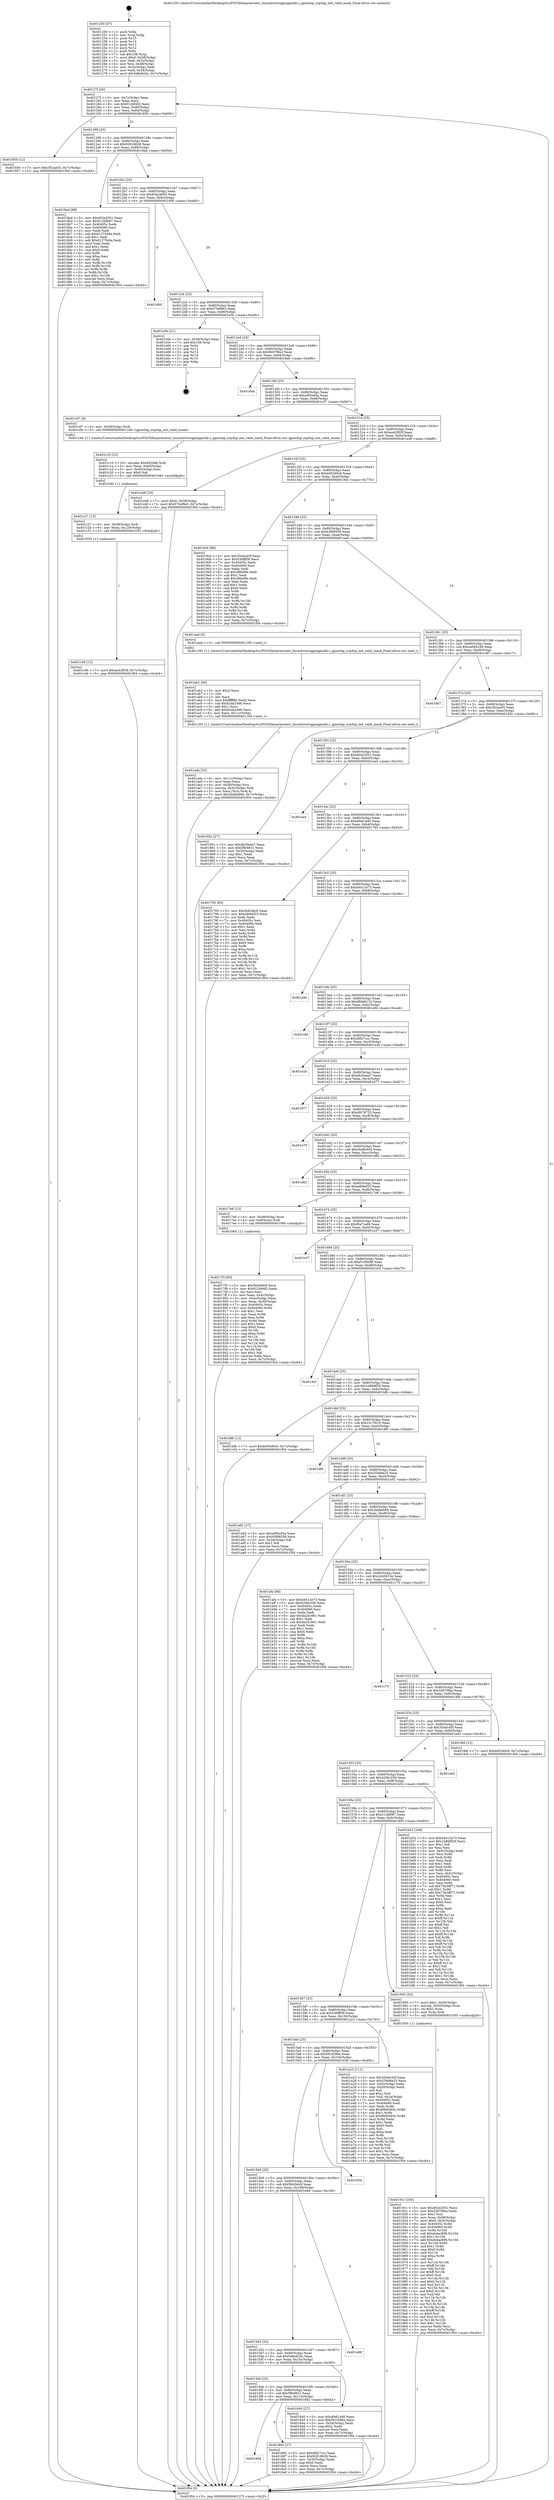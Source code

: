 digraph "0x401250" {
  label = "0x401250 (/mnt/c/Users/mathe/Desktop/tcc/POCII/binaries/extr_linuxdriversgpiogpiolib.c_gpiochip_irqchip_init_valid_mask_Final-ollvm.out::main(0))"
  labelloc = "t"
  node[shape=record]

  Entry [label="",width=0.3,height=0.3,shape=circle,fillcolor=black,style=filled]
  "0x40127f" [label="{
     0x40127f [26]\l
     | [instrs]\l
     &nbsp;&nbsp;0x40127f \<+3\>: mov -0x7c(%rbp),%eax\l
     &nbsp;&nbsp;0x401282 \<+2\>: mov %eax,%ecx\l
     &nbsp;&nbsp;0x401284 \<+6\>: sub $0x912b94f2,%ecx\l
     &nbsp;&nbsp;0x40128a \<+3\>: mov %eax,-0x80(%rbp)\l
     &nbsp;&nbsp;0x40128d \<+6\>: mov %ecx,-0x84(%rbp)\l
     &nbsp;&nbsp;0x401293 \<+6\>: je 0000000000401850 \<main+0x600\>\l
  }"]
  "0x401850" [label="{
     0x401850 [12]\l
     | [instrs]\l
     &nbsp;&nbsp;0x401850 \<+7\>: movl $0xcf52ae55,-0x7c(%rbp)\l
     &nbsp;&nbsp;0x401857 \<+5\>: jmp 0000000000401f04 \<main+0xcb4\>\l
  }"]
  "0x401299" [label="{
     0x401299 [25]\l
     | [instrs]\l
     &nbsp;&nbsp;0x401299 \<+5\>: jmp 000000000040129e \<main+0x4e\>\l
     &nbsp;&nbsp;0x40129e \<+3\>: mov -0x80(%rbp),%eax\l
     &nbsp;&nbsp;0x4012a1 \<+5\>: sub $0x92818628,%eax\l
     &nbsp;&nbsp;0x4012a6 \<+6\>: mov %eax,-0x88(%rbp)\l
     &nbsp;&nbsp;0x4012ac \<+6\>: je 00000000004018ad \<main+0x65d\>\l
  }"]
  Exit [label="",width=0.3,height=0.3,shape=circle,fillcolor=black,style=filled,peripheries=2]
  "0x4018ad" [label="{
     0x4018ad [88]\l
     | [instrs]\l
     &nbsp;&nbsp;0x4018ad \<+5\>: mov $0xd02e2051,%eax\l
     &nbsp;&nbsp;0x4018b2 \<+5\>: mov $0x512bf087,%ecx\l
     &nbsp;&nbsp;0x4018b7 \<+7\>: mov 0x40405c,%edx\l
     &nbsp;&nbsp;0x4018be \<+7\>: mov 0x404060,%esi\l
     &nbsp;&nbsp;0x4018c5 \<+2\>: mov %edx,%edi\l
     &nbsp;&nbsp;0x4018c7 \<+6\>: sub $0x6137549a,%edi\l
     &nbsp;&nbsp;0x4018cd \<+3\>: sub $0x1,%edi\l
     &nbsp;&nbsp;0x4018d0 \<+6\>: add $0x6137549a,%edi\l
     &nbsp;&nbsp;0x4018d6 \<+3\>: imul %edi,%edx\l
     &nbsp;&nbsp;0x4018d9 \<+3\>: and $0x1,%edx\l
     &nbsp;&nbsp;0x4018dc \<+3\>: cmp $0x0,%edx\l
     &nbsp;&nbsp;0x4018df \<+4\>: sete %r8b\l
     &nbsp;&nbsp;0x4018e3 \<+3\>: cmp $0xa,%esi\l
     &nbsp;&nbsp;0x4018e6 \<+4\>: setl %r9b\l
     &nbsp;&nbsp;0x4018ea \<+3\>: mov %r8b,%r10b\l
     &nbsp;&nbsp;0x4018ed \<+3\>: and %r9b,%r10b\l
     &nbsp;&nbsp;0x4018f0 \<+3\>: xor %r9b,%r8b\l
     &nbsp;&nbsp;0x4018f3 \<+3\>: or %r8b,%r10b\l
     &nbsp;&nbsp;0x4018f6 \<+4\>: test $0x1,%r10b\l
     &nbsp;&nbsp;0x4018fa \<+3\>: cmovne %ecx,%eax\l
     &nbsp;&nbsp;0x4018fd \<+3\>: mov %eax,-0x7c(%rbp)\l
     &nbsp;&nbsp;0x401900 \<+5\>: jmp 0000000000401f04 \<main+0xcb4\>\l
  }"]
  "0x4012b2" [label="{
     0x4012b2 [25]\l
     | [instrs]\l
     &nbsp;&nbsp;0x4012b2 \<+5\>: jmp 00000000004012b7 \<main+0x67\>\l
     &nbsp;&nbsp;0x4012b7 \<+3\>: mov -0x80(%rbp),%eax\l
     &nbsp;&nbsp;0x4012ba \<+5\>: sub $0x93a2a693,%eax\l
     &nbsp;&nbsp;0x4012bf \<+6\>: mov %eax,-0x8c(%rbp)\l
     &nbsp;&nbsp;0x4012c5 \<+6\>: je 0000000000401d00 \<main+0xab0\>\l
  }"]
  "0x401c36" [label="{
     0x401c36 [12]\l
     | [instrs]\l
     &nbsp;&nbsp;0x401c36 \<+7\>: movl $0xae42f03f,-0x7c(%rbp)\l
     &nbsp;&nbsp;0x401c3d \<+5\>: jmp 0000000000401f04 \<main+0xcb4\>\l
  }"]
  "0x401d00" [label="{
     0x401d00\l
  }", style=dashed]
  "0x4012cb" [label="{
     0x4012cb [25]\l
     | [instrs]\l
     &nbsp;&nbsp;0x4012cb \<+5\>: jmp 00000000004012d0 \<main+0x80\>\l
     &nbsp;&nbsp;0x4012d0 \<+3\>: mov -0x80(%rbp),%eax\l
     &nbsp;&nbsp;0x4012d3 \<+5\>: sub $0x975ef9e3,%eax\l
     &nbsp;&nbsp;0x4012d8 \<+6\>: mov %eax,-0x90(%rbp)\l
     &nbsp;&nbsp;0x4012de \<+6\>: je 0000000000401e5b \<main+0xc0b\>\l
  }"]
  "0x401c27" [label="{
     0x401c27 [15]\l
     | [instrs]\l
     &nbsp;&nbsp;0x401c27 \<+4\>: mov -0x58(%rbp),%rdi\l
     &nbsp;&nbsp;0x401c2b \<+6\>: mov %eax,-0x120(%rbp)\l
     &nbsp;&nbsp;0x401c31 \<+5\>: call 0000000000401030 \<free@plt\>\l
     | [calls]\l
     &nbsp;&nbsp;0x401030 \{1\} (unknown)\l
  }"]
  "0x401e5b" [label="{
     0x401e5b [21]\l
     | [instrs]\l
     &nbsp;&nbsp;0x401e5b \<+3\>: mov -0x38(%rbp),%eax\l
     &nbsp;&nbsp;0x401e5e \<+7\>: add $0x108,%rsp\l
     &nbsp;&nbsp;0x401e65 \<+1\>: pop %rbx\l
     &nbsp;&nbsp;0x401e66 \<+2\>: pop %r12\l
     &nbsp;&nbsp;0x401e68 \<+2\>: pop %r13\l
     &nbsp;&nbsp;0x401e6a \<+2\>: pop %r14\l
     &nbsp;&nbsp;0x401e6c \<+2\>: pop %r15\l
     &nbsp;&nbsp;0x401e6e \<+1\>: pop %rbp\l
     &nbsp;&nbsp;0x401e6f \<+1\>: ret\l
  }"]
  "0x4012e4" [label="{
     0x4012e4 [25]\l
     | [instrs]\l
     &nbsp;&nbsp;0x4012e4 \<+5\>: jmp 00000000004012e9 \<main+0x99\>\l
     &nbsp;&nbsp;0x4012e9 \<+3\>: mov -0x80(%rbp),%eax\l
     &nbsp;&nbsp;0x4012ec \<+5\>: sub $0x9b07f9a3,%eax\l
     &nbsp;&nbsp;0x4012f1 \<+6\>: mov %eax,-0x94(%rbp)\l
     &nbsp;&nbsp;0x4012f7 \<+6\>: je 00000000004016eb \<main+0x49b\>\l
  }"]
  "0x401c10" [label="{
     0x401c10 [23]\l
     | [instrs]\l
     &nbsp;&nbsp;0x401c10 \<+10\>: movabs $0x4020d6,%rdi\l
     &nbsp;&nbsp;0x401c1a \<+3\>: mov %eax,-0x60(%rbp)\l
     &nbsp;&nbsp;0x401c1d \<+3\>: mov -0x60(%rbp),%esi\l
     &nbsp;&nbsp;0x401c20 \<+2\>: mov $0x0,%al\l
     &nbsp;&nbsp;0x401c22 \<+5\>: call 0000000000401040 \<printf@plt\>\l
     | [calls]\l
     &nbsp;&nbsp;0x401040 \{1\} (unknown)\l
  }"]
  "0x4016eb" [label="{
     0x4016eb\l
  }", style=dashed]
  "0x4012fd" [label="{
     0x4012fd [25]\l
     | [instrs]\l
     &nbsp;&nbsp;0x4012fd \<+5\>: jmp 0000000000401302 \<main+0xb2\>\l
     &nbsp;&nbsp;0x401302 \<+3\>: mov -0x80(%rbp),%eax\l
     &nbsp;&nbsp;0x401305 \<+5\>: sub $0xa9f5e00a,%eax\l
     &nbsp;&nbsp;0x40130a \<+6\>: mov %eax,-0x98(%rbp)\l
     &nbsp;&nbsp;0x401310 \<+6\>: je 0000000000401c07 \<main+0x9b7\>\l
  }"]
  "0x401ada" [label="{
     0x401ada [32]\l
     | [instrs]\l
     &nbsp;&nbsp;0x401ada \<+6\>: mov -0x11c(%rbp),%ecx\l
     &nbsp;&nbsp;0x401ae0 \<+3\>: imul %eax,%ecx\l
     &nbsp;&nbsp;0x401ae3 \<+4\>: mov -0x58(%rbp),%rsi\l
     &nbsp;&nbsp;0x401ae7 \<+4\>: movslq -0x5c(%rbp),%rdi\l
     &nbsp;&nbsp;0x401aeb \<+3\>: mov %ecx,(%rsi,%rdi,4)\l
     &nbsp;&nbsp;0x401aee \<+7\>: movl $0x2bdbbb66,-0x7c(%rbp)\l
     &nbsp;&nbsp;0x401af5 \<+5\>: jmp 0000000000401f04 \<main+0xcb4\>\l
  }"]
  "0x401c07" [label="{
     0x401c07 [9]\l
     | [instrs]\l
     &nbsp;&nbsp;0x401c07 \<+4\>: mov -0x58(%rbp),%rdi\l
     &nbsp;&nbsp;0x401c0b \<+5\>: call 0000000000401240 \<gpiochip_irqchip_init_valid_mask\>\l
     | [calls]\l
     &nbsp;&nbsp;0x401240 \{1\} (/mnt/c/Users/mathe/Desktop/tcc/POCII/binaries/extr_linuxdriversgpiogpiolib.c_gpiochip_irqchip_init_valid_mask_Final-ollvm.out::gpiochip_irqchip_init_valid_mask)\l
  }"]
  "0x401316" [label="{
     0x401316 [25]\l
     | [instrs]\l
     &nbsp;&nbsp;0x401316 \<+5\>: jmp 000000000040131b \<main+0xcb\>\l
     &nbsp;&nbsp;0x40131b \<+3\>: mov -0x80(%rbp),%eax\l
     &nbsp;&nbsp;0x40131e \<+5\>: sub $0xae42f03f,%eax\l
     &nbsp;&nbsp;0x401323 \<+6\>: mov %eax,-0x9c(%rbp)\l
     &nbsp;&nbsp;0x401329 \<+6\>: je 0000000000401e48 \<main+0xbf8\>\l
  }"]
  "0x401ab2" [label="{
     0x401ab2 [40]\l
     | [instrs]\l
     &nbsp;&nbsp;0x401ab2 \<+5\>: mov $0x2,%ecx\l
     &nbsp;&nbsp;0x401ab7 \<+1\>: cltd\l
     &nbsp;&nbsp;0x401ab8 \<+2\>: idiv %ecx\l
     &nbsp;&nbsp;0x401aba \<+6\>: imul $0xfffffffe,%edx,%ecx\l
     &nbsp;&nbsp;0x401ac0 \<+6\>: sub $0xb2da2496,%ecx\l
     &nbsp;&nbsp;0x401ac6 \<+3\>: add $0x1,%ecx\l
     &nbsp;&nbsp;0x401ac9 \<+6\>: add $0xb2da2496,%ecx\l
     &nbsp;&nbsp;0x401acf \<+6\>: mov %ecx,-0x11c(%rbp)\l
     &nbsp;&nbsp;0x401ad5 \<+5\>: call 0000000000401160 \<next_i\>\l
     | [calls]\l
     &nbsp;&nbsp;0x401160 \{1\} (/mnt/c/Users/mathe/Desktop/tcc/POCII/binaries/extr_linuxdriversgpiogpiolib.c_gpiochip_irqchip_init_valid_mask_Final-ollvm.out::next_i)\l
  }"]
  "0x401e48" [label="{
     0x401e48 [19]\l
     | [instrs]\l
     &nbsp;&nbsp;0x401e48 \<+7\>: movl $0x0,-0x38(%rbp)\l
     &nbsp;&nbsp;0x401e4f \<+7\>: movl $0x975ef9e3,-0x7c(%rbp)\l
     &nbsp;&nbsp;0x401e56 \<+5\>: jmp 0000000000401f04 \<main+0xcb4\>\l
  }"]
  "0x40132f" [label="{
     0x40132f [25]\l
     | [instrs]\l
     &nbsp;&nbsp;0x40132f \<+5\>: jmp 0000000000401334 \<main+0xe4\>\l
     &nbsp;&nbsp;0x401334 \<+3\>: mov -0x80(%rbp),%eax\l
     &nbsp;&nbsp;0x401337 \<+5\>: sub $0xb003d0c6,%eax\l
     &nbsp;&nbsp;0x40133c \<+6\>: mov %eax,-0xa0(%rbp)\l
     &nbsp;&nbsp;0x401342 \<+6\>: je 00000000004019cb \<main+0x77b\>\l
  }"]
  "0x40191c" [label="{
     0x40191c [163]\l
     | [instrs]\l
     &nbsp;&nbsp;0x40191c \<+5\>: mov $0xd02e2051,%ecx\l
     &nbsp;&nbsp;0x401921 \<+5\>: mov $0x32670fea,%edx\l
     &nbsp;&nbsp;0x401926 \<+3\>: mov $0x1,%sil\l
     &nbsp;&nbsp;0x401929 \<+4\>: mov %rax,-0x58(%rbp)\l
     &nbsp;&nbsp;0x40192d \<+7\>: movl $0x0,-0x5c(%rbp)\l
     &nbsp;&nbsp;0x401934 \<+8\>: mov 0x40405c,%r8d\l
     &nbsp;&nbsp;0x40193c \<+8\>: mov 0x404060,%r9d\l
     &nbsp;&nbsp;0x401944 \<+3\>: mov %r8d,%r10d\l
     &nbsp;&nbsp;0x401947 \<+7\>: sub $0xeb4ac898,%r10d\l
     &nbsp;&nbsp;0x40194e \<+4\>: sub $0x1,%r10d\l
     &nbsp;&nbsp;0x401952 \<+7\>: add $0xeb4ac898,%r10d\l
     &nbsp;&nbsp;0x401959 \<+4\>: imul %r10d,%r8d\l
     &nbsp;&nbsp;0x40195d \<+4\>: and $0x1,%r8d\l
     &nbsp;&nbsp;0x401961 \<+4\>: cmp $0x0,%r8d\l
     &nbsp;&nbsp;0x401965 \<+4\>: sete %r11b\l
     &nbsp;&nbsp;0x401969 \<+4\>: cmp $0xa,%r9d\l
     &nbsp;&nbsp;0x40196d \<+3\>: setl %bl\l
     &nbsp;&nbsp;0x401970 \<+3\>: mov %r11b,%r14b\l
     &nbsp;&nbsp;0x401973 \<+4\>: xor $0xff,%r14b\l
     &nbsp;&nbsp;0x401977 \<+3\>: mov %bl,%r15b\l
     &nbsp;&nbsp;0x40197a \<+4\>: xor $0xff,%r15b\l
     &nbsp;&nbsp;0x40197e \<+4\>: xor $0x0,%sil\l
     &nbsp;&nbsp;0x401982 \<+3\>: mov %r14b,%r12b\l
     &nbsp;&nbsp;0x401985 \<+4\>: and $0x0,%r12b\l
     &nbsp;&nbsp;0x401989 \<+3\>: and %sil,%r11b\l
     &nbsp;&nbsp;0x40198c \<+3\>: mov %r15b,%r13b\l
     &nbsp;&nbsp;0x40198f \<+4\>: and $0x0,%r13b\l
     &nbsp;&nbsp;0x401993 \<+3\>: and %sil,%bl\l
     &nbsp;&nbsp;0x401996 \<+3\>: or %r11b,%r12b\l
     &nbsp;&nbsp;0x401999 \<+3\>: or %bl,%r13b\l
     &nbsp;&nbsp;0x40199c \<+3\>: xor %r13b,%r12b\l
     &nbsp;&nbsp;0x40199f \<+3\>: or %r15b,%r14b\l
     &nbsp;&nbsp;0x4019a2 \<+4\>: xor $0xff,%r14b\l
     &nbsp;&nbsp;0x4019a6 \<+4\>: or $0x0,%sil\l
     &nbsp;&nbsp;0x4019aa \<+3\>: and %sil,%r14b\l
     &nbsp;&nbsp;0x4019ad \<+3\>: or %r14b,%r12b\l
     &nbsp;&nbsp;0x4019b0 \<+4\>: test $0x1,%r12b\l
     &nbsp;&nbsp;0x4019b4 \<+3\>: cmovne %edx,%ecx\l
     &nbsp;&nbsp;0x4019b7 \<+3\>: mov %ecx,-0x7c(%rbp)\l
     &nbsp;&nbsp;0x4019ba \<+5\>: jmp 0000000000401f04 \<main+0xcb4\>\l
  }"]
  "0x4019cb" [label="{
     0x4019cb [88]\l
     | [instrs]\l
     &nbsp;&nbsp;0x4019cb \<+5\>: mov $0x35d4c45f,%eax\l
     &nbsp;&nbsp;0x4019d0 \<+5\>: mov $0x536fff58,%ecx\l
     &nbsp;&nbsp;0x4019d5 \<+7\>: mov 0x40405c,%edx\l
     &nbsp;&nbsp;0x4019dc \<+7\>: mov 0x404060,%esi\l
     &nbsp;&nbsp;0x4019e3 \<+2\>: mov %edx,%edi\l
     &nbsp;&nbsp;0x4019e5 \<+6\>: sub $0x38fa99e,%edi\l
     &nbsp;&nbsp;0x4019eb \<+3\>: sub $0x1,%edi\l
     &nbsp;&nbsp;0x4019ee \<+6\>: add $0x38fa99e,%edi\l
     &nbsp;&nbsp;0x4019f4 \<+3\>: imul %edi,%edx\l
     &nbsp;&nbsp;0x4019f7 \<+3\>: and $0x1,%edx\l
     &nbsp;&nbsp;0x4019fa \<+3\>: cmp $0x0,%edx\l
     &nbsp;&nbsp;0x4019fd \<+4\>: sete %r8b\l
     &nbsp;&nbsp;0x401a01 \<+3\>: cmp $0xa,%esi\l
     &nbsp;&nbsp;0x401a04 \<+4\>: setl %r9b\l
     &nbsp;&nbsp;0x401a08 \<+3\>: mov %r8b,%r10b\l
     &nbsp;&nbsp;0x401a0b \<+3\>: and %r9b,%r10b\l
     &nbsp;&nbsp;0x401a0e \<+3\>: xor %r9b,%r8b\l
     &nbsp;&nbsp;0x401a11 \<+3\>: or %r8b,%r10b\l
     &nbsp;&nbsp;0x401a14 \<+4\>: test $0x1,%r10b\l
     &nbsp;&nbsp;0x401a18 \<+3\>: cmovne %ecx,%eax\l
     &nbsp;&nbsp;0x401a1b \<+3\>: mov %eax,-0x7c(%rbp)\l
     &nbsp;&nbsp;0x401a1e \<+5\>: jmp 0000000000401f04 \<main+0xcb4\>\l
  }"]
  "0x401348" [label="{
     0x401348 [25]\l
     | [instrs]\l
     &nbsp;&nbsp;0x401348 \<+5\>: jmp 000000000040134d \<main+0xfd\>\l
     &nbsp;&nbsp;0x40134d \<+3\>: mov -0x80(%rbp),%eax\l
     &nbsp;&nbsp;0x401350 \<+5\>: sub $0xb3f68558,%eax\l
     &nbsp;&nbsp;0x401355 \<+6\>: mov %eax,-0xa4(%rbp)\l
     &nbsp;&nbsp;0x40135b \<+6\>: je 0000000000401aad \<main+0x85d\>\l
  }"]
  "0x401604" [label="{
     0x401604\l
  }", style=dashed]
  "0x401aad" [label="{
     0x401aad [5]\l
     | [instrs]\l
     &nbsp;&nbsp;0x401aad \<+5\>: call 0000000000401160 \<next_i\>\l
     | [calls]\l
     &nbsp;&nbsp;0x401160 \{1\} (/mnt/c/Users/mathe/Desktop/tcc/POCII/binaries/extr_linuxdriversgpiogpiolib.c_gpiochip_irqchip_init_valid_mask_Final-ollvm.out::next_i)\l
  }"]
  "0x401361" [label="{
     0x401361 [25]\l
     | [instrs]\l
     &nbsp;&nbsp;0x401361 \<+5\>: jmp 0000000000401366 \<main+0x116\>\l
     &nbsp;&nbsp;0x401366 \<+3\>: mov -0x80(%rbp),%eax\l
     &nbsp;&nbsp;0x401369 \<+5\>: sub $0xca0841d8,%eax\l
     &nbsp;&nbsp;0x40136e \<+6\>: mov %eax,-0xa8(%rbp)\l
     &nbsp;&nbsp;0x401374 \<+6\>: je 0000000000401d67 \<main+0xb17\>\l
  }"]
  "0x401892" [label="{
     0x401892 [27]\l
     | [instrs]\l
     &nbsp;&nbsp;0x401892 \<+5\>: mov $0xd9f27ccc,%eax\l
     &nbsp;&nbsp;0x401897 \<+5\>: mov $0x92818628,%ecx\l
     &nbsp;&nbsp;0x40189c \<+3\>: mov -0x30(%rbp),%edx\l
     &nbsp;&nbsp;0x40189f \<+3\>: cmp $0x0,%edx\l
     &nbsp;&nbsp;0x4018a2 \<+3\>: cmove %ecx,%eax\l
     &nbsp;&nbsp;0x4018a5 \<+3\>: mov %eax,-0x7c(%rbp)\l
     &nbsp;&nbsp;0x4018a8 \<+5\>: jmp 0000000000401f04 \<main+0xcb4\>\l
  }"]
  "0x401d67" [label="{
     0x401d67\l
  }", style=dashed]
  "0x40137a" [label="{
     0x40137a [25]\l
     | [instrs]\l
     &nbsp;&nbsp;0x40137a \<+5\>: jmp 000000000040137f \<main+0x12f\>\l
     &nbsp;&nbsp;0x40137f \<+3\>: mov -0x80(%rbp),%eax\l
     &nbsp;&nbsp;0x401382 \<+5\>: sub $0xcf52ae55,%eax\l
     &nbsp;&nbsp;0x401387 \<+6\>: mov %eax,-0xac(%rbp)\l
     &nbsp;&nbsp;0x40138d \<+6\>: je 000000000040185c \<main+0x60c\>\l
  }"]
  "0x4017f3" [label="{
     0x4017f3 [93]\l
     | [instrs]\l
     &nbsp;&nbsp;0x4017f3 \<+5\>: mov $0x5bfc9dc9,%ecx\l
     &nbsp;&nbsp;0x4017f8 \<+5\>: mov $0x912b94f2,%edx\l
     &nbsp;&nbsp;0x4017fd \<+2\>: xor %esi,%esi\l
     &nbsp;&nbsp;0x4017ff \<+3\>: mov %eax,-0x4c(%rbp)\l
     &nbsp;&nbsp;0x401802 \<+3\>: mov -0x4c(%rbp),%eax\l
     &nbsp;&nbsp;0x401805 \<+3\>: mov %eax,-0x30(%rbp)\l
     &nbsp;&nbsp;0x401808 \<+7\>: mov 0x40405c,%eax\l
     &nbsp;&nbsp;0x40180f \<+8\>: mov 0x404060,%r8d\l
     &nbsp;&nbsp;0x401817 \<+3\>: sub $0x1,%esi\l
     &nbsp;&nbsp;0x40181a \<+3\>: mov %eax,%r9d\l
     &nbsp;&nbsp;0x40181d \<+3\>: add %esi,%r9d\l
     &nbsp;&nbsp;0x401820 \<+4\>: imul %r9d,%eax\l
     &nbsp;&nbsp;0x401824 \<+3\>: and $0x1,%eax\l
     &nbsp;&nbsp;0x401827 \<+3\>: cmp $0x0,%eax\l
     &nbsp;&nbsp;0x40182a \<+4\>: sete %r10b\l
     &nbsp;&nbsp;0x40182e \<+4\>: cmp $0xa,%r8d\l
     &nbsp;&nbsp;0x401832 \<+4\>: setl %r11b\l
     &nbsp;&nbsp;0x401836 \<+3\>: mov %r10b,%bl\l
     &nbsp;&nbsp;0x401839 \<+3\>: and %r11b,%bl\l
     &nbsp;&nbsp;0x40183c \<+3\>: xor %r11b,%r10b\l
     &nbsp;&nbsp;0x40183f \<+3\>: or %r10b,%bl\l
     &nbsp;&nbsp;0x401842 \<+3\>: test $0x1,%bl\l
     &nbsp;&nbsp;0x401845 \<+3\>: cmovne %edx,%ecx\l
     &nbsp;&nbsp;0x401848 \<+3\>: mov %ecx,-0x7c(%rbp)\l
     &nbsp;&nbsp;0x40184b \<+5\>: jmp 0000000000401f04 \<main+0xcb4\>\l
  }"]
  "0x40185c" [label="{
     0x40185c [27]\l
     | [instrs]\l
     &nbsp;&nbsp;0x40185c \<+5\>: mov $0xdb20eea7,%eax\l
     &nbsp;&nbsp;0x401861 \<+5\>: mov $0x5ffc9831,%ecx\l
     &nbsp;&nbsp;0x401866 \<+3\>: mov -0x30(%rbp),%edx\l
     &nbsp;&nbsp;0x401869 \<+3\>: cmp $0x1,%edx\l
     &nbsp;&nbsp;0x40186c \<+3\>: cmovl %ecx,%eax\l
     &nbsp;&nbsp;0x40186f \<+3\>: mov %eax,-0x7c(%rbp)\l
     &nbsp;&nbsp;0x401872 \<+5\>: jmp 0000000000401f04 \<main+0xcb4\>\l
  }"]
  "0x401393" [label="{
     0x401393 [25]\l
     | [instrs]\l
     &nbsp;&nbsp;0x401393 \<+5\>: jmp 0000000000401398 \<main+0x148\>\l
     &nbsp;&nbsp;0x401398 \<+3\>: mov -0x80(%rbp),%eax\l
     &nbsp;&nbsp;0x40139b \<+5\>: sub $0xd02e2051,%eax\l
     &nbsp;&nbsp;0x4013a0 \<+6\>: mov %eax,-0xb0(%rbp)\l
     &nbsp;&nbsp;0x4013a6 \<+6\>: je 0000000000401ea4 \<main+0xc54\>\l
  }"]
  "0x401250" [label="{
     0x401250 [47]\l
     | [instrs]\l
     &nbsp;&nbsp;0x401250 \<+1\>: push %rbp\l
     &nbsp;&nbsp;0x401251 \<+3\>: mov %rsp,%rbp\l
     &nbsp;&nbsp;0x401254 \<+2\>: push %r15\l
     &nbsp;&nbsp;0x401256 \<+2\>: push %r14\l
     &nbsp;&nbsp;0x401258 \<+2\>: push %r13\l
     &nbsp;&nbsp;0x40125a \<+2\>: push %r12\l
     &nbsp;&nbsp;0x40125c \<+1\>: push %rbx\l
     &nbsp;&nbsp;0x40125d \<+7\>: sub $0x108,%rsp\l
     &nbsp;&nbsp;0x401264 \<+7\>: movl $0x0,-0x38(%rbp)\l
     &nbsp;&nbsp;0x40126b \<+3\>: mov %edi,-0x3c(%rbp)\l
     &nbsp;&nbsp;0x40126e \<+4\>: mov %rsi,-0x48(%rbp)\l
     &nbsp;&nbsp;0x401272 \<+3\>: mov -0x3c(%rbp),%edi\l
     &nbsp;&nbsp;0x401275 \<+3\>: mov %edi,-0x34(%rbp)\l
     &nbsp;&nbsp;0x401278 \<+7\>: movl $0x5d6e82dc,-0x7c(%rbp)\l
  }"]
  "0x401ea4" [label="{
     0x401ea4\l
  }", style=dashed]
  "0x4013ac" [label="{
     0x4013ac [25]\l
     | [instrs]\l
     &nbsp;&nbsp;0x4013ac \<+5\>: jmp 00000000004013b1 \<main+0x161\>\l
     &nbsp;&nbsp;0x4013b1 \<+3\>: mov -0x80(%rbp),%eax\l
     &nbsp;&nbsp;0x4013b4 \<+5\>: sub $0xd0ef14d0,%eax\l
     &nbsp;&nbsp;0x4013b9 \<+6\>: mov %eax,-0xb4(%rbp)\l
     &nbsp;&nbsp;0x4013bf \<+6\>: je 0000000000401793 \<main+0x543\>\l
  }"]
  "0x401f04" [label="{
     0x401f04 [5]\l
     | [instrs]\l
     &nbsp;&nbsp;0x401f04 \<+5\>: jmp 000000000040127f \<main+0x2f\>\l
  }"]
  "0x401793" [label="{
     0x401793 [83]\l
     | [instrs]\l
     &nbsp;&nbsp;0x401793 \<+5\>: mov $0x5bfc9dc9,%eax\l
     &nbsp;&nbsp;0x401798 \<+5\>: mov $0xed06ef25,%ecx\l
     &nbsp;&nbsp;0x40179d \<+2\>: xor %edx,%edx\l
     &nbsp;&nbsp;0x40179f \<+7\>: mov 0x40405c,%esi\l
     &nbsp;&nbsp;0x4017a6 \<+7\>: mov 0x404060,%edi\l
     &nbsp;&nbsp;0x4017ad \<+3\>: sub $0x1,%edx\l
     &nbsp;&nbsp;0x4017b0 \<+3\>: mov %esi,%r8d\l
     &nbsp;&nbsp;0x4017b3 \<+3\>: add %edx,%r8d\l
     &nbsp;&nbsp;0x4017b6 \<+4\>: imul %r8d,%esi\l
     &nbsp;&nbsp;0x4017ba \<+3\>: and $0x1,%esi\l
     &nbsp;&nbsp;0x4017bd \<+3\>: cmp $0x0,%esi\l
     &nbsp;&nbsp;0x4017c0 \<+4\>: sete %r9b\l
     &nbsp;&nbsp;0x4017c4 \<+3\>: cmp $0xa,%edi\l
     &nbsp;&nbsp;0x4017c7 \<+4\>: setl %r10b\l
     &nbsp;&nbsp;0x4017cb \<+3\>: mov %r9b,%r11b\l
     &nbsp;&nbsp;0x4017ce \<+3\>: and %r10b,%r11b\l
     &nbsp;&nbsp;0x4017d1 \<+3\>: xor %r10b,%r9b\l
     &nbsp;&nbsp;0x4017d4 \<+3\>: or %r9b,%r11b\l
     &nbsp;&nbsp;0x4017d7 \<+4\>: test $0x1,%r11b\l
     &nbsp;&nbsp;0x4017db \<+3\>: cmovne %ecx,%eax\l
     &nbsp;&nbsp;0x4017de \<+3\>: mov %eax,-0x7c(%rbp)\l
     &nbsp;&nbsp;0x4017e1 \<+5\>: jmp 0000000000401f04 \<main+0xcb4\>\l
  }"]
  "0x4013c5" [label="{
     0x4013c5 [25]\l
     | [instrs]\l
     &nbsp;&nbsp;0x4013c5 \<+5\>: jmp 00000000004013ca \<main+0x17a\>\l
     &nbsp;&nbsp;0x4013ca \<+3\>: mov -0x80(%rbp),%eax\l
     &nbsp;&nbsp;0x4013cd \<+5\>: sub $0xd4412e73,%eax\l
     &nbsp;&nbsp;0x4013d2 \<+6\>: mov %eax,-0xb8(%rbp)\l
     &nbsp;&nbsp;0x4013d8 \<+6\>: je 0000000000401ede \<main+0xc8e\>\l
  }"]
  "0x4015eb" [label="{
     0x4015eb [25]\l
     | [instrs]\l
     &nbsp;&nbsp;0x4015eb \<+5\>: jmp 00000000004015f0 \<main+0x3a0\>\l
     &nbsp;&nbsp;0x4015f0 \<+3\>: mov -0x80(%rbp),%eax\l
     &nbsp;&nbsp;0x4015f3 \<+5\>: sub $0x5ffc9831,%eax\l
     &nbsp;&nbsp;0x4015f8 \<+6\>: mov %eax,-0x110(%rbp)\l
     &nbsp;&nbsp;0x4015fe \<+6\>: je 0000000000401892 \<main+0x642\>\l
  }"]
  "0x401ede" [label="{
     0x401ede\l
  }", style=dashed]
  "0x4013de" [label="{
     0x4013de [25]\l
     | [instrs]\l
     &nbsp;&nbsp;0x4013de \<+5\>: jmp 00000000004013e3 \<main+0x193\>\l
     &nbsp;&nbsp;0x4013e3 \<+3\>: mov -0x80(%rbp),%eax\l
     &nbsp;&nbsp;0x4013e6 \<+5\>: sub $0xd8dd6122,%eax\l
     &nbsp;&nbsp;0x4013eb \<+6\>: mov %eax,-0xbc(%rbp)\l
     &nbsp;&nbsp;0x4013f1 \<+6\>: je 0000000000401efd \<main+0xcad\>\l
  }"]
  "0x401640" [label="{
     0x401640 [27]\l
     | [instrs]\l
     &nbsp;&nbsp;0x401640 \<+5\>: mov $0xd0ef14d0,%eax\l
     &nbsp;&nbsp;0x401645 \<+5\>: mov $0x561f296a,%ecx\l
     &nbsp;&nbsp;0x40164a \<+3\>: mov -0x34(%rbp),%edx\l
     &nbsp;&nbsp;0x40164d \<+3\>: cmp $0x2,%edx\l
     &nbsp;&nbsp;0x401650 \<+3\>: cmovne %ecx,%eax\l
     &nbsp;&nbsp;0x401653 \<+3\>: mov %eax,-0x7c(%rbp)\l
     &nbsp;&nbsp;0x401656 \<+5\>: jmp 0000000000401f04 \<main+0xcb4\>\l
  }"]
  "0x401efd" [label="{
     0x401efd\l
  }", style=dashed]
  "0x4013f7" [label="{
     0x4013f7 [25]\l
     | [instrs]\l
     &nbsp;&nbsp;0x4013f7 \<+5\>: jmp 00000000004013fc \<main+0x1ac\>\l
     &nbsp;&nbsp;0x4013fc \<+3\>: mov -0x80(%rbp),%eax\l
     &nbsp;&nbsp;0x4013ff \<+5\>: sub $0xd9f27ccc,%eax\l
     &nbsp;&nbsp;0x401404 \<+6\>: mov %eax,-0xc0(%rbp)\l
     &nbsp;&nbsp;0x40140a \<+6\>: je 0000000000401e2b \<main+0xbdb\>\l
  }"]
  "0x4015d2" [label="{
     0x4015d2 [25]\l
     | [instrs]\l
     &nbsp;&nbsp;0x4015d2 \<+5\>: jmp 00000000004015d7 \<main+0x387\>\l
     &nbsp;&nbsp;0x4015d7 \<+3\>: mov -0x80(%rbp),%eax\l
     &nbsp;&nbsp;0x4015da \<+5\>: sub $0x5d6e82dc,%eax\l
     &nbsp;&nbsp;0x4015df \<+6\>: mov %eax,-0x10c(%rbp)\l
     &nbsp;&nbsp;0x4015e5 \<+6\>: je 0000000000401640 \<main+0x3f0\>\l
  }"]
  "0x401e2b" [label="{
     0x401e2b\l
  }", style=dashed]
  "0x401410" [label="{
     0x401410 [25]\l
     | [instrs]\l
     &nbsp;&nbsp;0x401410 \<+5\>: jmp 0000000000401415 \<main+0x1c5\>\l
     &nbsp;&nbsp;0x401415 \<+3\>: mov -0x80(%rbp),%eax\l
     &nbsp;&nbsp;0x401418 \<+5\>: sub $0xdb20eea7,%eax\l
     &nbsp;&nbsp;0x40141d \<+6\>: mov %eax,-0xc4(%rbp)\l
     &nbsp;&nbsp;0x401423 \<+6\>: je 0000000000401877 \<main+0x627\>\l
  }"]
  "0x401e88" [label="{
     0x401e88\l
  }", style=dashed]
  "0x401877" [label="{
     0x401877\l
  }", style=dashed]
  "0x401429" [label="{
     0x401429 [25]\l
     | [instrs]\l
     &nbsp;&nbsp;0x401429 \<+5\>: jmp 000000000040142e \<main+0x1de\>\l
     &nbsp;&nbsp;0x40142e \<+3\>: mov -0x80(%rbp),%eax\l
     &nbsp;&nbsp;0x401431 \<+5\>: sub $0xdf478723,%eax\l
     &nbsp;&nbsp;0x401436 \<+6\>: mov %eax,-0xc8(%rbp)\l
     &nbsp;&nbsp;0x40143c \<+6\>: je 0000000000401e70 \<main+0xc20\>\l
  }"]
  "0x4015b9" [label="{
     0x4015b9 [25]\l
     | [instrs]\l
     &nbsp;&nbsp;0x4015b9 \<+5\>: jmp 00000000004015be \<main+0x36e\>\l
     &nbsp;&nbsp;0x4015be \<+3\>: mov -0x80(%rbp),%eax\l
     &nbsp;&nbsp;0x4015c1 \<+5\>: sub $0x5bfc9dc9,%eax\l
     &nbsp;&nbsp;0x4015c6 \<+6\>: mov %eax,-0x108(%rbp)\l
     &nbsp;&nbsp;0x4015cc \<+6\>: je 0000000000401e88 \<main+0xc38\>\l
  }"]
  "0x401e70" [label="{
     0x401e70\l
  }", style=dashed]
  "0x401442" [label="{
     0x401442 [25]\l
     | [instrs]\l
     &nbsp;&nbsp;0x401442 \<+5\>: jmp 0000000000401447 \<main+0x1f7\>\l
     &nbsp;&nbsp;0x401447 \<+3\>: mov -0x80(%rbp),%eax\l
     &nbsp;&nbsp;0x40144a \<+5\>: sub $0xe5a8b4d4,%eax\l
     &nbsp;&nbsp;0x40144f \<+6\>: mov %eax,-0xcc(%rbp)\l
     &nbsp;&nbsp;0x401455 \<+6\>: je 0000000000401d82 \<main+0xb32\>\l
  }"]
  "0x40165b" [label="{
     0x40165b\l
  }", style=dashed]
  "0x401d82" [label="{
     0x401d82\l
  }", style=dashed]
  "0x40145b" [label="{
     0x40145b [25]\l
     | [instrs]\l
     &nbsp;&nbsp;0x40145b \<+5\>: jmp 0000000000401460 \<main+0x210\>\l
     &nbsp;&nbsp;0x401460 \<+3\>: mov -0x80(%rbp),%eax\l
     &nbsp;&nbsp;0x401463 \<+5\>: sub $0xed06ef25,%eax\l
     &nbsp;&nbsp;0x401468 \<+6\>: mov %eax,-0xd0(%rbp)\l
     &nbsp;&nbsp;0x40146e \<+6\>: je 00000000004017e6 \<main+0x596\>\l
  }"]
  "0x4015a0" [label="{
     0x4015a0 [25]\l
     | [instrs]\l
     &nbsp;&nbsp;0x4015a0 \<+5\>: jmp 00000000004015a5 \<main+0x355\>\l
     &nbsp;&nbsp;0x4015a5 \<+3\>: mov -0x80(%rbp),%eax\l
     &nbsp;&nbsp;0x4015a8 \<+5\>: sub $0x561f296a,%eax\l
     &nbsp;&nbsp;0x4015ad \<+6\>: mov %eax,-0x104(%rbp)\l
     &nbsp;&nbsp;0x4015b3 \<+6\>: je 000000000040165b \<main+0x40b\>\l
  }"]
  "0x4017e6" [label="{
     0x4017e6 [13]\l
     | [instrs]\l
     &nbsp;&nbsp;0x4017e6 \<+4\>: mov -0x48(%rbp),%rax\l
     &nbsp;&nbsp;0x4017ea \<+4\>: mov 0x8(%rax),%rdi\l
     &nbsp;&nbsp;0x4017ee \<+5\>: call 0000000000401060 \<atoi@plt\>\l
     | [calls]\l
     &nbsp;&nbsp;0x401060 \{1\} (unknown)\l
  }"]
  "0x401474" [label="{
     0x401474 [25]\l
     | [instrs]\l
     &nbsp;&nbsp;0x401474 \<+5\>: jmp 0000000000401479 \<main+0x229\>\l
     &nbsp;&nbsp;0x401479 \<+3\>: mov -0x80(%rbp),%eax\l
     &nbsp;&nbsp;0x40147c \<+5\>: sub $0xf0a7ca68,%eax\l
     &nbsp;&nbsp;0x401481 \<+6\>: mov %eax,-0xd4(%rbp)\l
     &nbsp;&nbsp;0x401487 \<+6\>: je 0000000000401e37 \<main+0xbe7\>\l
  }"]
  "0x401a23" [label="{
     0x401a23 [111]\l
     | [instrs]\l
     &nbsp;&nbsp;0x401a23 \<+5\>: mov $0x35d4c45f,%eax\l
     &nbsp;&nbsp;0x401a28 \<+5\>: mov $0x259d6e25,%ecx\l
     &nbsp;&nbsp;0x401a2d \<+3\>: mov -0x5c(%rbp),%edx\l
     &nbsp;&nbsp;0x401a30 \<+3\>: cmp -0x50(%rbp),%edx\l
     &nbsp;&nbsp;0x401a33 \<+4\>: setl %sil\l
     &nbsp;&nbsp;0x401a37 \<+4\>: and $0x1,%sil\l
     &nbsp;&nbsp;0x401a3b \<+4\>: mov %sil,-0x2a(%rbp)\l
     &nbsp;&nbsp;0x401a3f \<+7\>: mov 0x40405c,%edx\l
     &nbsp;&nbsp;0x401a46 \<+7\>: mov 0x404060,%edi\l
     &nbsp;&nbsp;0x401a4d \<+3\>: mov %edx,%r8d\l
     &nbsp;&nbsp;0x401a50 \<+7\>: add $0x8940493c,%r8d\l
     &nbsp;&nbsp;0x401a57 \<+4\>: sub $0x1,%r8d\l
     &nbsp;&nbsp;0x401a5b \<+7\>: sub $0x8940493c,%r8d\l
     &nbsp;&nbsp;0x401a62 \<+4\>: imul %r8d,%edx\l
     &nbsp;&nbsp;0x401a66 \<+3\>: and $0x1,%edx\l
     &nbsp;&nbsp;0x401a69 \<+3\>: cmp $0x0,%edx\l
     &nbsp;&nbsp;0x401a6c \<+4\>: sete %sil\l
     &nbsp;&nbsp;0x401a70 \<+3\>: cmp $0xa,%edi\l
     &nbsp;&nbsp;0x401a73 \<+4\>: setl %r9b\l
     &nbsp;&nbsp;0x401a77 \<+3\>: mov %sil,%r10b\l
     &nbsp;&nbsp;0x401a7a \<+3\>: and %r9b,%r10b\l
     &nbsp;&nbsp;0x401a7d \<+3\>: xor %r9b,%sil\l
     &nbsp;&nbsp;0x401a80 \<+3\>: or %sil,%r10b\l
     &nbsp;&nbsp;0x401a83 \<+4\>: test $0x1,%r10b\l
     &nbsp;&nbsp;0x401a87 \<+3\>: cmovne %ecx,%eax\l
     &nbsp;&nbsp;0x401a8a \<+3\>: mov %eax,-0x7c(%rbp)\l
     &nbsp;&nbsp;0x401a8d \<+5\>: jmp 0000000000401f04 \<main+0xcb4\>\l
  }"]
  "0x401e37" [label="{
     0x401e37\l
  }", style=dashed]
  "0x40148d" [label="{
     0x40148d [25]\l
     | [instrs]\l
     &nbsp;&nbsp;0x40148d \<+5\>: jmp 0000000000401492 \<main+0x242\>\l
     &nbsp;&nbsp;0x401492 \<+3\>: mov -0x80(%rbp),%eax\l
     &nbsp;&nbsp;0x401495 \<+5\>: sub $0xf1cf90d8,%eax\l
     &nbsp;&nbsp;0x40149a \<+6\>: mov %eax,-0xd8(%rbp)\l
     &nbsp;&nbsp;0x4014a0 \<+6\>: je 0000000000401dcf \<main+0xb7f\>\l
  }"]
  "0x401587" [label="{
     0x401587 [25]\l
     | [instrs]\l
     &nbsp;&nbsp;0x401587 \<+5\>: jmp 000000000040158c \<main+0x33c\>\l
     &nbsp;&nbsp;0x40158c \<+3\>: mov -0x80(%rbp),%eax\l
     &nbsp;&nbsp;0x40158f \<+5\>: sub $0x536fff58,%eax\l
     &nbsp;&nbsp;0x401594 \<+6\>: mov %eax,-0x100(%rbp)\l
     &nbsp;&nbsp;0x40159a \<+6\>: je 0000000000401a23 \<main+0x7d3\>\l
  }"]
  "0x401dcf" [label="{
     0x401dcf\l
  }", style=dashed]
  "0x4014a6" [label="{
     0x4014a6 [25]\l
     | [instrs]\l
     &nbsp;&nbsp;0x4014a6 \<+5\>: jmp 00000000004014ab \<main+0x25b\>\l
     &nbsp;&nbsp;0x4014ab \<+3\>: mov -0x80(%rbp),%eax\l
     &nbsp;&nbsp;0x4014ae \<+5\>: sub $0x1b868f28,%eax\l
     &nbsp;&nbsp;0x4014b3 \<+6\>: mov %eax,-0xdc(%rbp)\l
     &nbsp;&nbsp;0x4014b9 \<+6\>: je 0000000000401bfb \<main+0x9ab\>\l
  }"]
  "0x401905" [label="{
     0x401905 [23]\l
     | [instrs]\l
     &nbsp;&nbsp;0x401905 \<+7\>: movl $0x1,-0x50(%rbp)\l
     &nbsp;&nbsp;0x40190c \<+4\>: movslq -0x50(%rbp),%rax\l
     &nbsp;&nbsp;0x401910 \<+4\>: shl $0x2,%rax\l
     &nbsp;&nbsp;0x401914 \<+3\>: mov %rax,%rdi\l
     &nbsp;&nbsp;0x401917 \<+5\>: call 0000000000401050 \<malloc@plt\>\l
     | [calls]\l
     &nbsp;&nbsp;0x401050 \{1\} (unknown)\l
  }"]
  "0x401bfb" [label="{
     0x401bfb [12]\l
     | [instrs]\l
     &nbsp;&nbsp;0x401bfb \<+7\>: movl $0xb003d0c6,-0x7c(%rbp)\l
     &nbsp;&nbsp;0x401c02 \<+5\>: jmp 0000000000401f04 \<main+0xcb4\>\l
  }"]
  "0x4014bf" [label="{
     0x4014bf [25]\l
     | [instrs]\l
     &nbsp;&nbsp;0x4014bf \<+5\>: jmp 00000000004014c4 \<main+0x274\>\l
     &nbsp;&nbsp;0x4014c4 \<+3\>: mov -0x80(%rbp),%eax\l
     &nbsp;&nbsp;0x4014c7 \<+5\>: sub $0x22c7f410,%eax\l
     &nbsp;&nbsp;0x4014cc \<+6\>: mov %eax,-0xe0(%rbp)\l
     &nbsp;&nbsp;0x4014d2 \<+6\>: je 0000000000401df0 \<main+0xba0\>\l
  }"]
  "0x40156e" [label="{
     0x40156e [25]\l
     | [instrs]\l
     &nbsp;&nbsp;0x40156e \<+5\>: jmp 0000000000401573 \<main+0x323\>\l
     &nbsp;&nbsp;0x401573 \<+3\>: mov -0x80(%rbp),%eax\l
     &nbsp;&nbsp;0x401576 \<+5\>: sub $0x512bf087,%eax\l
     &nbsp;&nbsp;0x40157b \<+6\>: mov %eax,-0xfc(%rbp)\l
     &nbsp;&nbsp;0x401581 \<+6\>: je 0000000000401905 \<main+0x6b5\>\l
  }"]
  "0x401df0" [label="{
     0x401df0\l
  }", style=dashed]
  "0x4014d8" [label="{
     0x4014d8 [25]\l
     | [instrs]\l
     &nbsp;&nbsp;0x4014d8 \<+5\>: jmp 00000000004014dd \<main+0x28d\>\l
     &nbsp;&nbsp;0x4014dd \<+3\>: mov -0x80(%rbp),%eax\l
     &nbsp;&nbsp;0x4014e0 \<+5\>: sub $0x259d6e25,%eax\l
     &nbsp;&nbsp;0x4014e5 \<+6\>: mov %eax,-0xe4(%rbp)\l
     &nbsp;&nbsp;0x4014eb \<+6\>: je 0000000000401a92 \<main+0x842\>\l
  }"]
  "0x401b52" [label="{
     0x401b52 [169]\l
     | [instrs]\l
     &nbsp;&nbsp;0x401b52 \<+5\>: mov $0xd4412e73,%eax\l
     &nbsp;&nbsp;0x401b57 \<+5\>: mov $0x1b868f28,%ecx\l
     &nbsp;&nbsp;0x401b5c \<+2\>: mov $0x1,%dl\l
     &nbsp;&nbsp;0x401b5e \<+2\>: xor %esi,%esi\l
     &nbsp;&nbsp;0x401b60 \<+3\>: mov -0x5c(%rbp),%edi\l
     &nbsp;&nbsp;0x401b63 \<+3\>: mov %esi,%r8d\l
     &nbsp;&nbsp;0x401b66 \<+3\>: sub %edi,%r8d\l
     &nbsp;&nbsp;0x401b69 \<+2\>: mov %esi,%edi\l
     &nbsp;&nbsp;0x401b6b \<+3\>: sub $0x1,%edi\l
     &nbsp;&nbsp;0x401b6e \<+3\>: add %edi,%r8d\l
     &nbsp;&nbsp;0x401b71 \<+3\>: sub %r8d,%esi\l
     &nbsp;&nbsp;0x401b74 \<+3\>: mov %esi,-0x5c(%rbp)\l
     &nbsp;&nbsp;0x401b77 \<+7\>: mov 0x40405c,%esi\l
     &nbsp;&nbsp;0x401b7e \<+7\>: mov 0x404060,%edi\l
     &nbsp;&nbsp;0x401b85 \<+3\>: mov %esi,%r8d\l
     &nbsp;&nbsp;0x401b88 \<+7\>: sub $0x73b38f71,%r8d\l
     &nbsp;&nbsp;0x401b8f \<+4\>: sub $0x1,%r8d\l
     &nbsp;&nbsp;0x401b93 \<+7\>: add $0x73b38f71,%r8d\l
     &nbsp;&nbsp;0x401b9a \<+4\>: imul %r8d,%esi\l
     &nbsp;&nbsp;0x401b9e \<+3\>: and $0x1,%esi\l
     &nbsp;&nbsp;0x401ba1 \<+3\>: cmp $0x0,%esi\l
     &nbsp;&nbsp;0x401ba4 \<+4\>: sete %r9b\l
     &nbsp;&nbsp;0x401ba8 \<+3\>: cmp $0xa,%edi\l
     &nbsp;&nbsp;0x401bab \<+4\>: setl %r10b\l
     &nbsp;&nbsp;0x401baf \<+3\>: mov %r9b,%r11b\l
     &nbsp;&nbsp;0x401bb2 \<+4\>: xor $0xff,%r11b\l
     &nbsp;&nbsp;0x401bb6 \<+3\>: mov %r10b,%bl\l
     &nbsp;&nbsp;0x401bb9 \<+3\>: xor $0xff,%bl\l
     &nbsp;&nbsp;0x401bbc \<+3\>: xor $0x1,%dl\l
     &nbsp;&nbsp;0x401bbf \<+3\>: mov %r11b,%r14b\l
     &nbsp;&nbsp;0x401bc2 \<+4\>: and $0xff,%r14b\l
     &nbsp;&nbsp;0x401bc6 \<+3\>: and %dl,%r9b\l
     &nbsp;&nbsp;0x401bc9 \<+3\>: mov %bl,%r15b\l
     &nbsp;&nbsp;0x401bcc \<+4\>: and $0xff,%r15b\l
     &nbsp;&nbsp;0x401bd0 \<+3\>: and %dl,%r10b\l
     &nbsp;&nbsp;0x401bd3 \<+3\>: or %r9b,%r14b\l
     &nbsp;&nbsp;0x401bd6 \<+3\>: or %r10b,%r15b\l
     &nbsp;&nbsp;0x401bd9 \<+3\>: xor %r15b,%r14b\l
     &nbsp;&nbsp;0x401bdc \<+3\>: or %bl,%r11b\l
     &nbsp;&nbsp;0x401bdf \<+4\>: xor $0xff,%r11b\l
     &nbsp;&nbsp;0x401be3 \<+3\>: or $0x1,%dl\l
     &nbsp;&nbsp;0x401be6 \<+3\>: and %dl,%r11b\l
     &nbsp;&nbsp;0x401be9 \<+3\>: or %r11b,%r14b\l
     &nbsp;&nbsp;0x401bec \<+4\>: test $0x1,%r14b\l
     &nbsp;&nbsp;0x401bf0 \<+3\>: cmovne %ecx,%eax\l
     &nbsp;&nbsp;0x401bf3 \<+3\>: mov %eax,-0x7c(%rbp)\l
     &nbsp;&nbsp;0x401bf6 \<+5\>: jmp 0000000000401f04 \<main+0xcb4\>\l
  }"]
  "0x401a92" [label="{
     0x401a92 [27]\l
     | [instrs]\l
     &nbsp;&nbsp;0x401a92 \<+5\>: mov $0xa9f5e00a,%eax\l
     &nbsp;&nbsp;0x401a97 \<+5\>: mov $0xb3f68558,%ecx\l
     &nbsp;&nbsp;0x401a9c \<+3\>: mov -0x2a(%rbp),%dl\l
     &nbsp;&nbsp;0x401a9f \<+3\>: test $0x1,%dl\l
     &nbsp;&nbsp;0x401aa2 \<+3\>: cmovne %ecx,%eax\l
     &nbsp;&nbsp;0x401aa5 \<+3\>: mov %eax,-0x7c(%rbp)\l
     &nbsp;&nbsp;0x401aa8 \<+5\>: jmp 0000000000401f04 \<main+0xcb4\>\l
  }"]
  "0x4014f1" [label="{
     0x4014f1 [25]\l
     | [instrs]\l
     &nbsp;&nbsp;0x4014f1 \<+5\>: jmp 00000000004014f6 \<main+0x2a6\>\l
     &nbsp;&nbsp;0x4014f6 \<+3\>: mov -0x80(%rbp),%eax\l
     &nbsp;&nbsp;0x4014f9 \<+5\>: sub $0x2bdbbb66,%eax\l
     &nbsp;&nbsp;0x4014fe \<+6\>: mov %eax,-0xe8(%rbp)\l
     &nbsp;&nbsp;0x401504 \<+6\>: je 0000000000401afa \<main+0x8aa\>\l
  }"]
  "0x401555" [label="{
     0x401555 [25]\l
     | [instrs]\l
     &nbsp;&nbsp;0x401555 \<+5\>: jmp 000000000040155a \<main+0x30a\>\l
     &nbsp;&nbsp;0x40155a \<+3\>: mov -0x80(%rbp),%eax\l
     &nbsp;&nbsp;0x40155d \<+5\>: sub $0x4206c556,%eax\l
     &nbsp;&nbsp;0x401562 \<+6\>: mov %eax,-0xf8(%rbp)\l
     &nbsp;&nbsp;0x401568 \<+6\>: je 0000000000401b52 \<main+0x902\>\l
  }"]
  "0x401afa" [label="{
     0x401afa [88]\l
     | [instrs]\l
     &nbsp;&nbsp;0x401afa \<+5\>: mov $0xd4412e73,%eax\l
     &nbsp;&nbsp;0x401aff \<+5\>: mov $0x4206c556,%ecx\l
     &nbsp;&nbsp;0x401b04 \<+7\>: mov 0x40405c,%edx\l
     &nbsp;&nbsp;0x401b0b \<+7\>: mov 0x404060,%esi\l
     &nbsp;&nbsp;0x401b12 \<+2\>: mov %edx,%edi\l
     &nbsp;&nbsp;0x401b14 \<+6\>: add $0x4a25c961,%edi\l
     &nbsp;&nbsp;0x401b1a \<+3\>: sub $0x1,%edi\l
     &nbsp;&nbsp;0x401b1d \<+6\>: sub $0x4a25c961,%edi\l
     &nbsp;&nbsp;0x401b23 \<+3\>: imul %edi,%edx\l
     &nbsp;&nbsp;0x401b26 \<+3\>: and $0x1,%edx\l
     &nbsp;&nbsp;0x401b29 \<+3\>: cmp $0x0,%edx\l
     &nbsp;&nbsp;0x401b2c \<+4\>: sete %r8b\l
     &nbsp;&nbsp;0x401b30 \<+3\>: cmp $0xa,%esi\l
     &nbsp;&nbsp;0x401b33 \<+4\>: setl %r9b\l
     &nbsp;&nbsp;0x401b37 \<+3\>: mov %r8b,%r10b\l
     &nbsp;&nbsp;0x401b3a \<+3\>: and %r9b,%r10b\l
     &nbsp;&nbsp;0x401b3d \<+3\>: xor %r9b,%r8b\l
     &nbsp;&nbsp;0x401b40 \<+3\>: or %r8b,%r10b\l
     &nbsp;&nbsp;0x401b43 \<+4\>: test $0x1,%r10b\l
     &nbsp;&nbsp;0x401b47 \<+3\>: cmovne %ecx,%eax\l
     &nbsp;&nbsp;0x401b4a \<+3\>: mov %eax,-0x7c(%rbp)\l
     &nbsp;&nbsp;0x401b4d \<+5\>: jmp 0000000000401f04 \<main+0xcb4\>\l
  }"]
  "0x40150a" [label="{
     0x40150a [25]\l
     | [instrs]\l
     &nbsp;&nbsp;0x40150a \<+5\>: jmp 000000000040150f \<main+0x2bf\>\l
     &nbsp;&nbsp;0x40150f \<+3\>: mov -0x80(%rbp),%eax\l
     &nbsp;&nbsp;0x401512 \<+5\>: sub $0x2d45613e,%eax\l
     &nbsp;&nbsp;0x401517 \<+6\>: mov %eax,-0xec(%rbp)\l
     &nbsp;&nbsp;0x40151d \<+6\>: je 0000000000401c70 \<main+0xa20\>\l
  }"]
  "0x401ed2" [label="{
     0x401ed2\l
  }", style=dashed]
  "0x401c70" [label="{
     0x401c70\l
  }", style=dashed]
  "0x401523" [label="{
     0x401523 [25]\l
     | [instrs]\l
     &nbsp;&nbsp;0x401523 \<+5\>: jmp 0000000000401528 \<main+0x2d8\>\l
     &nbsp;&nbsp;0x401528 \<+3\>: mov -0x80(%rbp),%eax\l
     &nbsp;&nbsp;0x40152b \<+5\>: sub $0x32670fea,%eax\l
     &nbsp;&nbsp;0x401530 \<+6\>: mov %eax,-0xf0(%rbp)\l
     &nbsp;&nbsp;0x401536 \<+6\>: je 00000000004019bf \<main+0x76f\>\l
  }"]
  "0x40153c" [label="{
     0x40153c [25]\l
     | [instrs]\l
     &nbsp;&nbsp;0x40153c \<+5\>: jmp 0000000000401541 \<main+0x2f1\>\l
     &nbsp;&nbsp;0x401541 \<+3\>: mov -0x80(%rbp),%eax\l
     &nbsp;&nbsp;0x401544 \<+5\>: sub $0x35d4c45f,%eax\l
     &nbsp;&nbsp;0x401549 \<+6\>: mov %eax,-0xf4(%rbp)\l
     &nbsp;&nbsp;0x40154f \<+6\>: je 0000000000401ed2 \<main+0xc82\>\l
  }"]
  "0x4019bf" [label="{
     0x4019bf [12]\l
     | [instrs]\l
     &nbsp;&nbsp;0x4019bf \<+7\>: movl $0xb003d0c6,-0x7c(%rbp)\l
     &nbsp;&nbsp;0x4019c6 \<+5\>: jmp 0000000000401f04 \<main+0xcb4\>\l
  }"]
  Entry -> "0x401250" [label=" 1"]
  "0x40127f" -> "0x401850" [label=" 1"]
  "0x40127f" -> "0x401299" [label=" 21"]
  "0x401e5b" -> Exit [label=" 1"]
  "0x401299" -> "0x4018ad" [label=" 1"]
  "0x401299" -> "0x4012b2" [label=" 20"]
  "0x401e48" -> "0x401f04" [label=" 1"]
  "0x4012b2" -> "0x401d00" [label=" 0"]
  "0x4012b2" -> "0x4012cb" [label=" 20"]
  "0x401c36" -> "0x401f04" [label=" 1"]
  "0x4012cb" -> "0x401e5b" [label=" 1"]
  "0x4012cb" -> "0x4012e4" [label=" 19"]
  "0x401c27" -> "0x401c36" [label=" 1"]
  "0x4012e4" -> "0x4016eb" [label=" 0"]
  "0x4012e4" -> "0x4012fd" [label=" 19"]
  "0x401c10" -> "0x401c27" [label=" 1"]
  "0x4012fd" -> "0x401c07" [label=" 1"]
  "0x4012fd" -> "0x401316" [label=" 18"]
  "0x401c07" -> "0x401c10" [label=" 1"]
  "0x401316" -> "0x401e48" [label=" 1"]
  "0x401316" -> "0x40132f" [label=" 17"]
  "0x401bfb" -> "0x401f04" [label=" 1"]
  "0x40132f" -> "0x4019cb" [label=" 2"]
  "0x40132f" -> "0x401348" [label=" 15"]
  "0x401b52" -> "0x401f04" [label=" 1"]
  "0x401348" -> "0x401aad" [label=" 1"]
  "0x401348" -> "0x401361" [label=" 14"]
  "0x401afa" -> "0x401f04" [label=" 1"]
  "0x401361" -> "0x401d67" [label=" 0"]
  "0x401361" -> "0x40137a" [label=" 14"]
  "0x401ada" -> "0x401f04" [label=" 1"]
  "0x40137a" -> "0x40185c" [label=" 1"]
  "0x40137a" -> "0x401393" [label=" 13"]
  "0x401aad" -> "0x401ab2" [label=" 1"]
  "0x401393" -> "0x401ea4" [label=" 0"]
  "0x401393" -> "0x4013ac" [label=" 13"]
  "0x401a92" -> "0x401f04" [label=" 2"]
  "0x4013ac" -> "0x401793" [label=" 1"]
  "0x4013ac" -> "0x4013c5" [label=" 12"]
  "0x401a23" -> "0x401f04" [label=" 2"]
  "0x4013c5" -> "0x401ede" [label=" 0"]
  "0x4013c5" -> "0x4013de" [label=" 12"]
  "0x4019cb" -> "0x401f04" [label=" 2"]
  "0x4013de" -> "0x401efd" [label=" 0"]
  "0x4013de" -> "0x4013f7" [label=" 12"]
  "0x4019bf" -> "0x401f04" [label=" 1"]
  "0x4013f7" -> "0x401e2b" [label=" 0"]
  "0x4013f7" -> "0x401410" [label=" 12"]
  "0x401905" -> "0x40191c" [label=" 1"]
  "0x401410" -> "0x401877" [label=" 0"]
  "0x401410" -> "0x401429" [label=" 12"]
  "0x4018ad" -> "0x401f04" [label=" 1"]
  "0x401429" -> "0x401e70" [label=" 0"]
  "0x401429" -> "0x401442" [label=" 12"]
  "0x4015eb" -> "0x401604" [label=" 0"]
  "0x401442" -> "0x401d82" [label=" 0"]
  "0x401442" -> "0x40145b" [label=" 12"]
  "0x4015eb" -> "0x401892" [label=" 1"]
  "0x40145b" -> "0x4017e6" [label=" 1"]
  "0x40145b" -> "0x401474" [label=" 11"]
  "0x40185c" -> "0x401f04" [label=" 1"]
  "0x401474" -> "0x401e37" [label=" 0"]
  "0x401474" -> "0x40148d" [label=" 11"]
  "0x401850" -> "0x401f04" [label=" 1"]
  "0x40148d" -> "0x401dcf" [label=" 0"]
  "0x40148d" -> "0x4014a6" [label=" 11"]
  "0x4017e6" -> "0x4017f3" [label=" 1"]
  "0x4014a6" -> "0x401bfb" [label=" 1"]
  "0x4014a6" -> "0x4014bf" [label=" 10"]
  "0x401793" -> "0x401f04" [label=" 1"]
  "0x4014bf" -> "0x401df0" [label=" 0"]
  "0x4014bf" -> "0x4014d8" [label=" 10"]
  "0x401250" -> "0x40127f" [label=" 1"]
  "0x4014d8" -> "0x401a92" [label=" 2"]
  "0x4014d8" -> "0x4014f1" [label=" 8"]
  "0x401640" -> "0x401f04" [label=" 1"]
  "0x4014f1" -> "0x401afa" [label=" 1"]
  "0x4014f1" -> "0x40150a" [label=" 7"]
  "0x4015d2" -> "0x401640" [label=" 1"]
  "0x40150a" -> "0x401c70" [label=" 0"]
  "0x40150a" -> "0x401523" [label=" 7"]
  "0x40191c" -> "0x401f04" [label=" 1"]
  "0x401523" -> "0x4019bf" [label=" 1"]
  "0x401523" -> "0x40153c" [label=" 6"]
  "0x4015b9" -> "0x4015d2" [label=" 2"]
  "0x40153c" -> "0x401ed2" [label=" 0"]
  "0x40153c" -> "0x401555" [label=" 6"]
  "0x4015d2" -> "0x4015eb" [label=" 1"]
  "0x401555" -> "0x401b52" [label=" 1"]
  "0x401555" -> "0x40156e" [label=" 5"]
  "0x401f04" -> "0x40127f" [label=" 21"]
  "0x40156e" -> "0x401905" [label=" 1"]
  "0x40156e" -> "0x401587" [label=" 4"]
  "0x4017f3" -> "0x401f04" [label=" 1"]
  "0x401587" -> "0x401a23" [label=" 2"]
  "0x401587" -> "0x4015a0" [label=" 2"]
  "0x401ab2" -> "0x401ada" [label=" 1"]
  "0x4015a0" -> "0x40165b" [label=" 0"]
  "0x4015a0" -> "0x4015b9" [label=" 2"]
  "0x401892" -> "0x401f04" [label=" 1"]
  "0x4015b9" -> "0x401e88" [label=" 0"]
}
